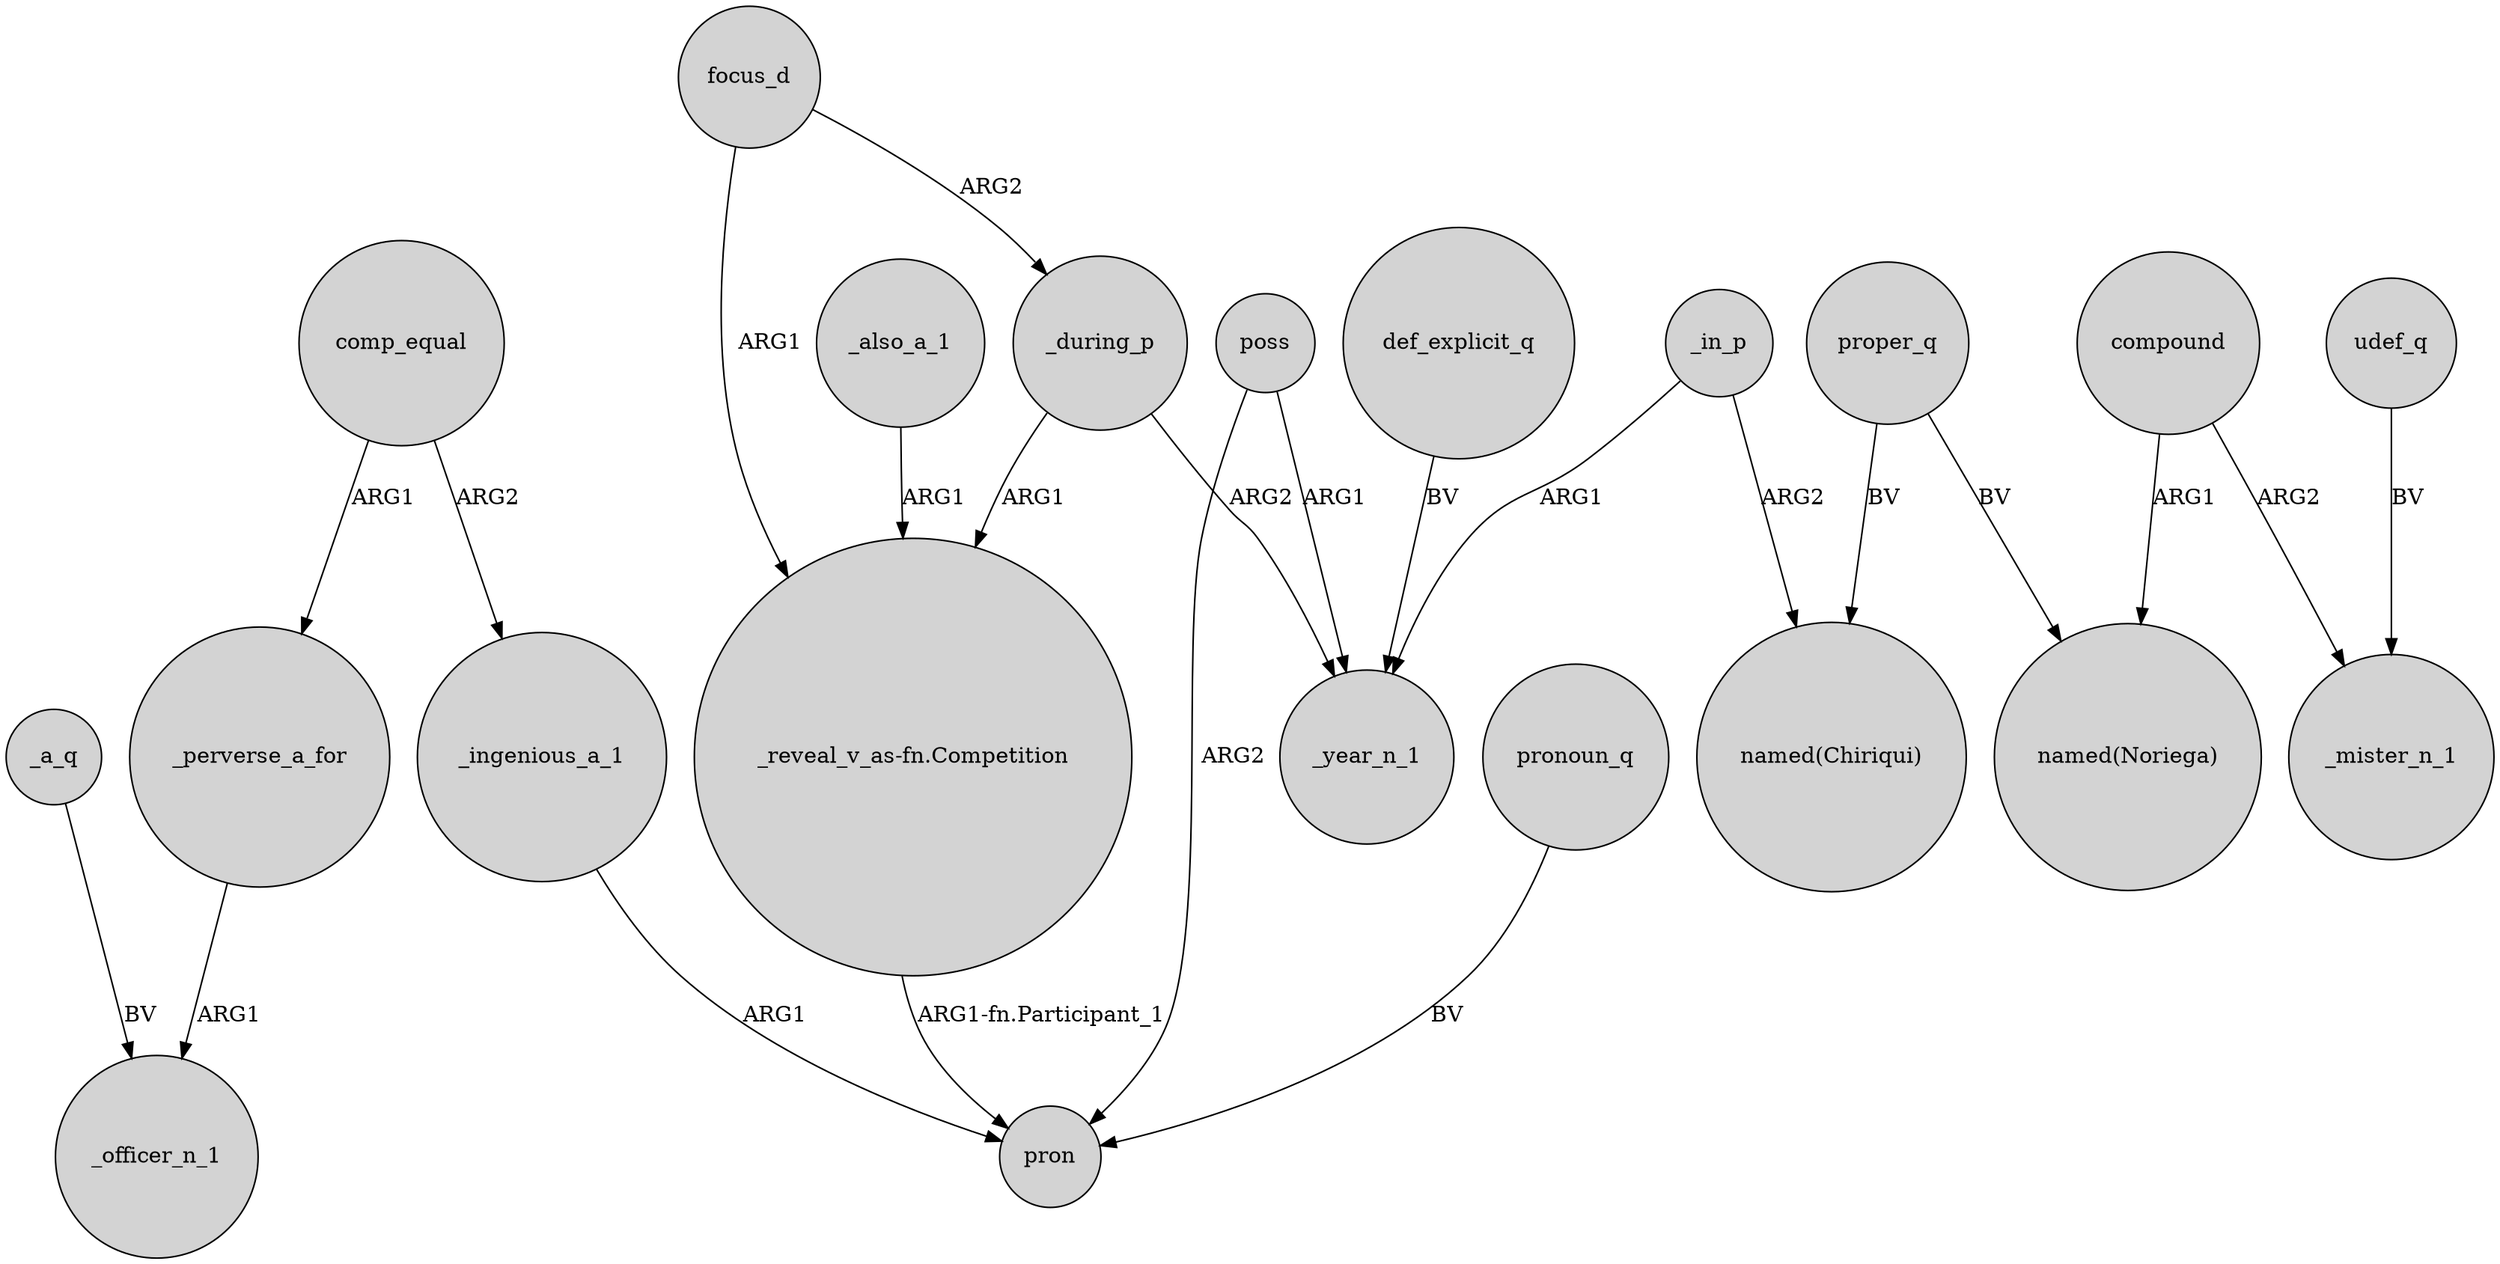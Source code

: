 digraph {
	node [shape=circle style=filled]
	"_reveal_v_as-fn.Competition" -> pron [label="ARG1-fn.Participant_1"]
	compound -> "named(Noriega)" [label=ARG1]
	compound -> _mister_n_1 [label=ARG2]
	_ingenious_a_1 -> pron [label=ARG1]
	comp_equal -> _ingenious_a_1 [label=ARG2]
	proper_q -> "named(Chiriqui)" [label=BV]
	focus_d -> _during_p [label=ARG2]
	_in_p -> _year_n_1 [label=ARG1]
	_also_a_1 -> "_reveal_v_as-fn.Competition" [label=ARG1]
	udef_q -> _mister_n_1 [label=BV]
	_in_p -> "named(Chiriqui)" [label=ARG2]
	_a_q -> _officer_n_1 [label=BV]
	_perverse_a_for -> _officer_n_1 [label=ARG1]
	def_explicit_q -> _year_n_1 [label=BV]
	pronoun_q -> pron [label=BV]
	poss -> pron [label=ARG2]
	focus_d -> "_reveal_v_as-fn.Competition" [label=ARG1]
	comp_equal -> _perverse_a_for [label=ARG1]
	_during_p -> _year_n_1 [label=ARG2]
	poss -> _year_n_1 [label=ARG1]
	proper_q -> "named(Noriega)" [label=BV]
	_during_p -> "_reveal_v_as-fn.Competition" [label=ARG1]
}
